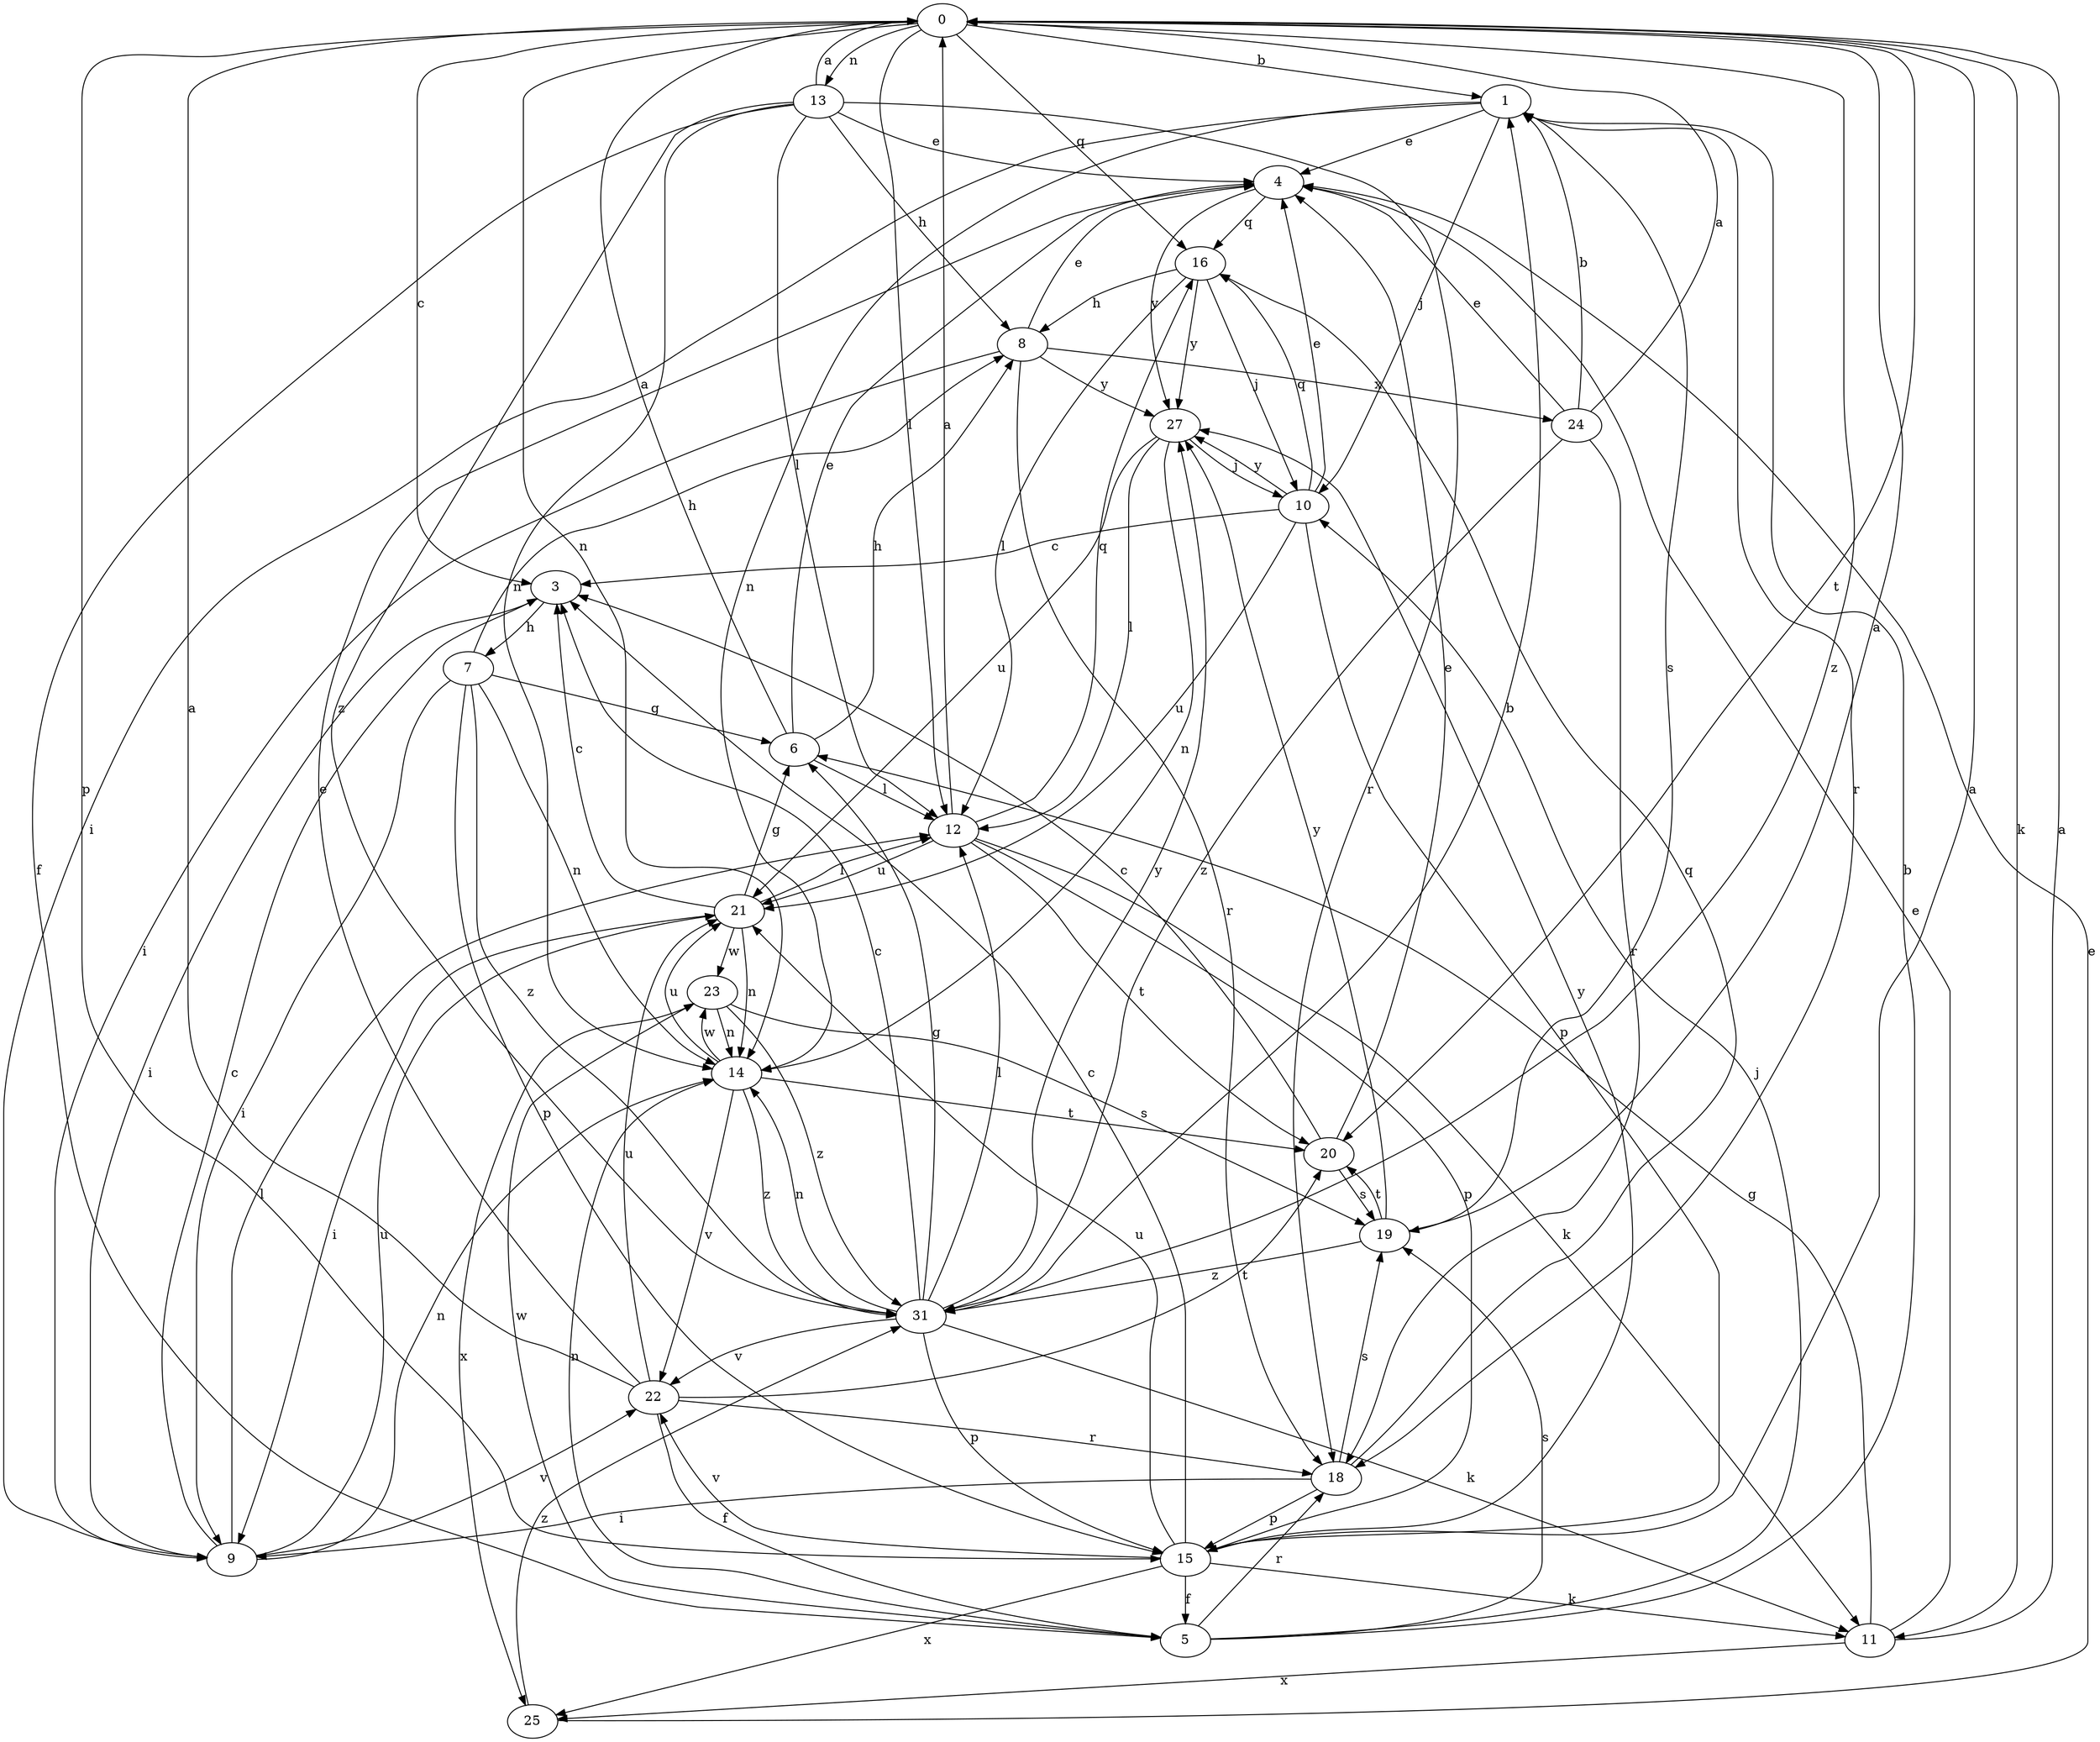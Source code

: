 strict digraph  {
0;
1;
3;
4;
5;
6;
7;
8;
9;
10;
11;
12;
13;
14;
15;
16;
18;
19;
20;
21;
22;
23;
24;
25;
27;
31;
0 -> 1  [label=b];
0 -> 3  [label=c];
0 -> 11  [label=k];
0 -> 12  [label=l];
0 -> 13  [label=n];
0 -> 14  [label=n];
0 -> 15  [label=p];
0 -> 16  [label=q];
0 -> 20  [label=t];
0 -> 31  [label=z];
1 -> 4  [label=e];
1 -> 9  [label=i];
1 -> 10  [label=j];
1 -> 14  [label=n];
1 -> 18  [label=r];
1 -> 19  [label=s];
3 -> 7  [label=h];
3 -> 9  [label=i];
4 -> 16  [label=q];
4 -> 27  [label=y];
5 -> 1  [label=b];
5 -> 10  [label=j];
5 -> 14  [label=n];
5 -> 18  [label=r];
5 -> 19  [label=s];
5 -> 23  [label=w];
6 -> 0  [label=a];
6 -> 4  [label=e];
6 -> 8  [label=h];
6 -> 12  [label=l];
7 -> 6  [label=g];
7 -> 8  [label=h];
7 -> 9  [label=i];
7 -> 14  [label=n];
7 -> 15  [label=p];
7 -> 31  [label=z];
8 -> 4  [label=e];
8 -> 9  [label=i];
8 -> 18  [label=r];
8 -> 24  [label=x];
8 -> 27  [label=y];
9 -> 3  [label=c];
9 -> 12  [label=l];
9 -> 14  [label=n];
9 -> 21  [label=u];
9 -> 22  [label=v];
10 -> 3  [label=c];
10 -> 4  [label=e];
10 -> 15  [label=p];
10 -> 16  [label=q];
10 -> 21  [label=u];
10 -> 27  [label=y];
11 -> 0  [label=a];
11 -> 4  [label=e];
11 -> 6  [label=g];
11 -> 25  [label=x];
12 -> 0  [label=a];
12 -> 11  [label=k];
12 -> 15  [label=p];
12 -> 16  [label=q];
12 -> 20  [label=t];
12 -> 21  [label=u];
13 -> 0  [label=a];
13 -> 4  [label=e];
13 -> 5  [label=f];
13 -> 8  [label=h];
13 -> 12  [label=l];
13 -> 14  [label=n];
13 -> 18  [label=r];
13 -> 31  [label=z];
14 -> 20  [label=t];
14 -> 21  [label=u];
14 -> 22  [label=v];
14 -> 23  [label=w];
14 -> 31  [label=z];
15 -> 0  [label=a];
15 -> 3  [label=c];
15 -> 5  [label=f];
15 -> 11  [label=k];
15 -> 21  [label=u];
15 -> 22  [label=v];
15 -> 25  [label=x];
15 -> 27  [label=y];
16 -> 8  [label=h];
16 -> 10  [label=j];
16 -> 12  [label=l];
16 -> 27  [label=y];
18 -> 9  [label=i];
18 -> 15  [label=p];
18 -> 16  [label=q];
18 -> 19  [label=s];
19 -> 0  [label=a];
19 -> 20  [label=t];
19 -> 27  [label=y];
19 -> 31  [label=z];
20 -> 3  [label=c];
20 -> 4  [label=e];
20 -> 19  [label=s];
21 -> 3  [label=c];
21 -> 6  [label=g];
21 -> 9  [label=i];
21 -> 12  [label=l];
21 -> 14  [label=n];
21 -> 23  [label=w];
22 -> 0  [label=a];
22 -> 4  [label=e];
22 -> 5  [label=f];
22 -> 18  [label=r];
22 -> 20  [label=t];
22 -> 21  [label=u];
23 -> 14  [label=n];
23 -> 19  [label=s];
23 -> 25  [label=x];
23 -> 31  [label=z];
24 -> 0  [label=a];
24 -> 1  [label=b];
24 -> 4  [label=e];
24 -> 18  [label=r];
24 -> 31  [label=z];
25 -> 4  [label=e];
25 -> 31  [label=z];
27 -> 10  [label=j];
27 -> 12  [label=l];
27 -> 14  [label=n];
27 -> 21  [label=u];
31 -> 1  [label=b];
31 -> 3  [label=c];
31 -> 6  [label=g];
31 -> 11  [label=k];
31 -> 12  [label=l];
31 -> 14  [label=n];
31 -> 15  [label=p];
31 -> 22  [label=v];
31 -> 27  [label=y];
}
